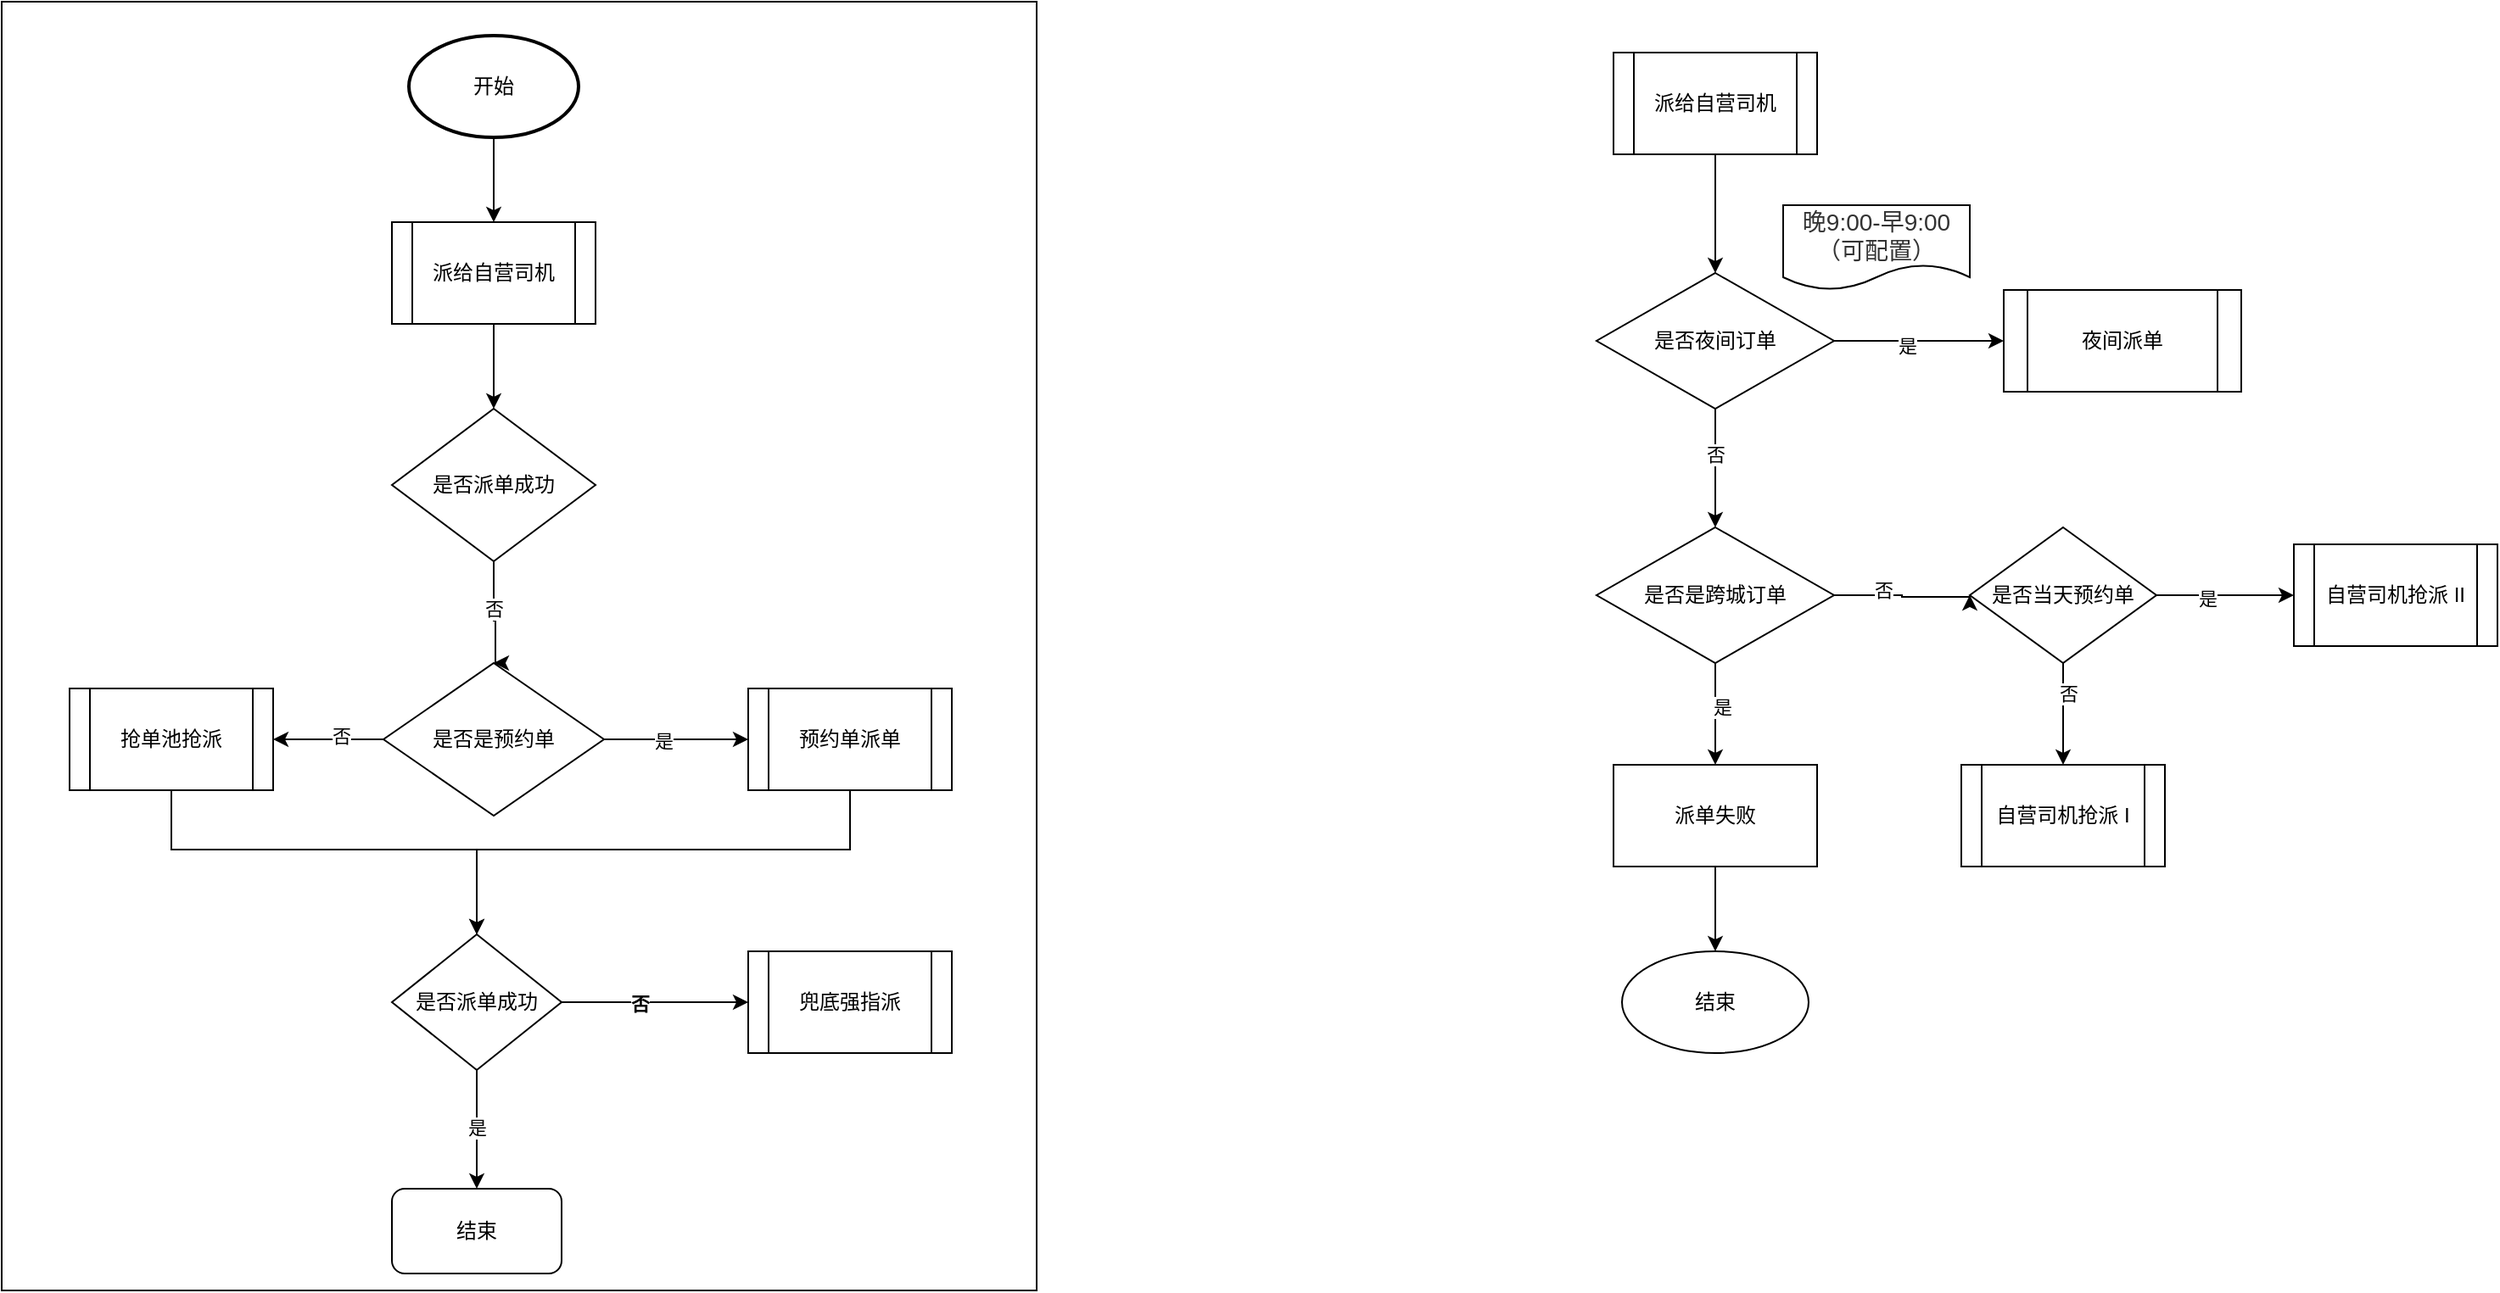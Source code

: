 <mxfile version="24.5.4" type="github">
  <diagram name="第 1 页" id="b3sivmyG9d-5zrtZYTdN">
    <mxGraphModel dx="2634" dy="762" grid="1" gridSize="10" guides="1" tooltips="1" connect="1" arrows="1" fold="1" page="1" pageScale="1" pageWidth="1200" pageHeight="1600" math="0" shadow="0">
      <root>
        <mxCell id="0" />
        <mxCell id="1" parent="0" />
        <mxCell id="RsnU13scQ3cfRyJQo0AK-39" value="" style="rounded=0;whiteSpace=wrap;html=1;" vertex="1" parent="1">
          <mxGeometry x="-150" y="50" width="610" height="760" as="geometry" />
        </mxCell>
        <mxCell id="RsnU13scQ3cfRyJQo0AK-3" value="" style="edgeStyle=orthogonalEdgeStyle;rounded=0;orthogonalLoop=1;jettySize=auto;html=1;entryX=0.5;entryY=0;entryDx=0;entryDy=0;" edge="1" parent="1" source="RsnU13scQ3cfRyJQo0AK-1" target="RsnU13scQ3cfRyJQo0AK-6">
          <mxGeometry relative="1" as="geometry">
            <mxPoint x="140" y="210" as="targetPoint" />
          </mxGeometry>
        </mxCell>
        <mxCell id="RsnU13scQ3cfRyJQo0AK-1" value="开始" style="strokeWidth=2;html=1;shape=mxgraph.flowchart.start_1;whiteSpace=wrap;" vertex="1" parent="1">
          <mxGeometry x="90" y="70" width="100" height="60" as="geometry" />
        </mxCell>
        <mxCell id="RsnU13scQ3cfRyJQo0AK-8" value="" style="edgeStyle=orthogonalEdgeStyle;rounded=0;orthogonalLoop=1;jettySize=auto;html=1;" edge="1" parent="1" source="RsnU13scQ3cfRyJQo0AK-6" target="RsnU13scQ3cfRyJQo0AK-7">
          <mxGeometry relative="1" as="geometry" />
        </mxCell>
        <mxCell id="RsnU13scQ3cfRyJQo0AK-6" value="派给自营司机" style="shape=process;whiteSpace=wrap;html=1;backgroundOutline=1;" vertex="1" parent="1">
          <mxGeometry x="80" y="180" width="120" height="60" as="geometry" />
        </mxCell>
        <mxCell id="RsnU13scQ3cfRyJQo0AK-10" value="" style="edgeStyle=orthogonalEdgeStyle;rounded=0;orthogonalLoop=1;jettySize=auto;html=1;entryX=0.5;entryY=0;entryDx=0;entryDy=0;" edge="1" parent="1" source="RsnU13scQ3cfRyJQo0AK-7" target="RsnU13scQ3cfRyJQo0AK-13">
          <mxGeometry relative="1" as="geometry">
            <mxPoint x="140" y="450" as="targetPoint" />
            <Array as="points">
              <mxPoint x="140" y="415" />
              <mxPoint x="141" y="415" />
            </Array>
          </mxGeometry>
        </mxCell>
        <mxCell id="RsnU13scQ3cfRyJQo0AK-11" value="否" style="edgeLabel;html=1;align=center;verticalAlign=middle;resizable=0;points=[];" vertex="1" connectable="0" parent="RsnU13scQ3cfRyJQo0AK-10">
          <mxGeometry x="-0.453" relative="1" as="geometry">
            <mxPoint y="11" as="offset" />
          </mxGeometry>
        </mxCell>
        <mxCell id="RsnU13scQ3cfRyJQo0AK-7" value="是否派单成功" style="rhombus;whiteSpace=wrap;html=1;" vertex="1" parent="1">
          <mxGeometry x="80" y="290" width="120" height="90" as="geometry" />
        </mxCell>
        <mxCell id="RsnU13scQ3cfRyJQo0AK-18" value="" style="edgeStyle=orthogonalEdgeStyle;rounded=0;orthogonalLoop=1;jettySize=auto;html=1;" edge="1" parent="1" source="RsnU13scQ3cfRyJQo0AK-13" target="RsnU13scQ3cfRyJQo0AK-20">
          <mxGeometry relative="1" as="geometry">
            <mxPoint x="290" y="485" as="targetPoint" />
          </mxGeometry>
        </mxCell>
        <mxCell id="RsnU13scQ3cfRyJQo0AK-19" value="是" style="edgeLabel;html=1;align=center;verticalAlign=middle;resizable=0;points=[];" vertex="1" connectable="0" parent="RsnU13scQ3cfRyJQo0AK-18">
          <mxGeometry x="-0.176" y="-1" relative="1" as="geometry">
            <mxPoint as="offset" />
          </mxGeometry>
        </mxCell>
        <mxCell id="RsnU13scQ3cfRyJQo0AK-34" style="edgeStyle=orthogonalEdgeStyle;rounded=0;orthogonalLoop=1;jettySize=auto;html=1;exitX=0;exitY=0.5;exitDx=0;exitDy=0;entryX=1;entryY=0.5;entryDx=0;entryDy=0;" edge="1" parent="1" source="RsnU13scQ3cfRyJQo0AK-13" target="RsnU13scQ3cfRyJQo0AK-22">
          <mxGeometry relative="1" as="geometry" />
        </mxCell>
        <mxCell id="RsnU13scQ3cfRyJQo0AK-35" value="否" style="edgeLabel;html=1;align=center;verticalAlign=middle;resizable=0;points=[];" vertex="1" connectable="0" parent="RsnU13scQ3cfRyJQo0AK-34">
          <mxGeometry x="-0.209" y="-2" relative="1" as="geometry">
            <mxPoint as="offset" />
          </mxGeometry>
        </mxCell>
        <mxCell id="RsnU13scQ3cfRyJQo0AK-13" value="是否是预约单" style="rhombus;whiteSpace=wrap;html=1;" vertex="1" parent="1">
          <mxGeometry x="75" y="440" width="130" height="90" as="geometry" />
        </mxCell>
        <mxCell id="RsnU13scQ3cfRyJQo0AK-36" style="edgeStyle=orthogonalEdgeStyle;rounded=0;orthogonalLoop=1;jettySize=auto;html=1;" edge="1" parent="1" source="RsnU13scQ3cfRyJQo0AK-20" target="RsnU13scQ3cfRyJQo0AK-23">
          <mxGeometry relative="1" as="geometry">
            <Array as="points">
              <mxPoint x="350" y="550" />
              <mxPoint x="130" y="550" />
            </Array>
          </mxGeometry>
        </mxCell>
        <mxCell id="RsnU13scQ3cfRyJQo0AK-20" value="预约单派单" style="shape=process;whiteSpace=wrap;html=1;backgroundOutline=1;" vertex="1" parent="1">
          <mxGeometry x="290" y="455" width="120" height="60" as="geometry" />
        </mxCell>
        <mxCell id="RsnU13scQ3cfRyJQo0AK-37" style="edgeStyle=orthogonalEdgeStyle;rounded=0;orthogonalLoop=1;jettySize=auto;html=1;entryX=0.5;entryY=0;entryDx=0;entryDy=0;" edge="1" parent="1" source="RsnU13scQ3cfRyJQo0AK-22" target="RsnU13scQ3cfRyJQo0AK-23">
          <mxGeometry relative="1" as="geometry">
            <Array as="points">
              <mxPoint x="-50" y="550" />
              <mxPoint x="130" y="550" />
            </Array>
          </mxGeometry>
        </mxCell>
        <mxCell id="RsnU13scQ3cfRyJQo0AK-22" value="抢单池抢派" style="shape=process;whiteSpace=wrap;html=1;backgroundOutline=1;" vertex="1" parent="1">
          <mxGeometry x="-110" y="455" width="120" height="60" as="geometry" />
        </mxCell>
        <mxCell id="RsnU13scQ3cfRyJQo0AK-29" style="edgeStyle=orthogonalEdgeStyle;rounded=0;orthogonalLoop=1;jettySize=auto;html=1;entryX=0.5;entryY=0;entryDx=0;entryDy=0;" edge="1" parent="1" source="RsnU13scQ3cfRyJQo0AK-23" target="RsnU13scQ3cfRyJQo0AK-28">
          <mxGeometry relative="1" as="geometry" />
        </mxCell>
        <mxCell id="RsnU13scQ3cfRyJQo0AK-30" value="是" style="edgeLabel;html=1;align=center;verticalAlign=middle;resizable=0;points=[];" vertex="1" connectable="0" parent="RsnU13scQ3cfRyJQo0AK-29">
          <mxGeometry x="-0.32" y="-3" relative="1" as="geometry">
            <mxPoint x="3" y="10" as="offset" />
          </mxGeometry>
        </mxCell>
        <mxCell id="RsnU13scQ3cfRyJQo0AK-32" style="edgeStyle=orthogonalEdgeStyle;rounded=0;orthogonalLoop=1;jettySize=auto;html=1;entryX=0;entryY=0.5;entryDx=0;entryDy=0;" edge="1" parent="1" source="RsnU13scQ3cfRyJQo0AK-23" target="RsnU13scQ3cfRyJQo0AK-31">
          <mxGeometry relative="1" as="geometry" />
        </mxCell>
        <mxCell id="RsnU13scQ3cfRyJQo0AK-38" value="否" style="edgeLabel;html=1;align=center;verticalAlign=middle;resizable=0;points=[];fontStyle=1" vertex="1" connectable="0" parent="RsnU13scQ3cfRyJQo0AK-32">
          <mxGeometry x="-0.164" y="-1" relative="1" as="geometry">
            <mxPoint as="offset" />
          </mxGeometry>
        </mxCell>
        <mxCell id="RsnU13scQ3cfRyJQo0AK-23" value="是否派单成功" style="rhombus;whiteSpace=wrap;html=1;" vertex="1" parent="1">
          <mxGeometry x="80" y="600" width="100" height="80" as="geometry" />
        </mxCell>
        <mxCell id="RsnU13scQ3cfRyJQo0AK-28" value="结束" style="rounded=1;whiteSpace=wrap;html=1;" vertex="1" parent="1">
          <mxGeometry x="80" y="750" width="100" height="50" as="geometry" />
        </mxCell>
        <mxCell id="RsnU13scQ3cfRyJQo0AK-31" value="兜底强指派" style="shape=process;whiteSpace=wrap;html=1;backgroundOutline=1;" vertex="1" parent="1">
          <mxGeometry x="290" y="610" width="120" height="60" as="geometry" />
        </mxCell>
        <mxCell id="RsnU13scQ3cfRyJQo0AK-42" value="" style="edgeStyle=orthogonalEdgeStyle;rounded=0;orthogonalLoop=1;jettySize=auto;html=1;" edge="1" parent="1" source="RsnU13scQ3cfRyJQo0AK-40" target="RsnU13scQ3cfRyJQo0AK-41">
          <mxGeometry relative="1" as="geometry" />
        </mxCell>
        <mxCell id="RsnU13scQ3cfRyJQo0AK-40" value="派给自营司机" style="shape=process;whiteSpace=wrap;html=1;backgroundOutline=1;" vertex="1" parent="1">
          <mxGeometry x="800" y="80" width="120" height="60" as="geometry" />
        </mxCell>
        <mxCell id="RsnU13scQ3cfRyJQo0AK-48" value="" style="edgeStyle=orthogonalEdgeStyle;rounded=0;orthogonalLoop=1;jettySize=auto;html=1;" edge="1" parent="1" source="RsnU13scQ3cfRyJQo0AK-41" target="RsnU13scQ3cfRyJQo0AK-47">
          <mxGeometry relative="1" as="geometry" />
        </mxCell>
        <mxCell id="RsnU13scQ3cfRyJQo0AK-49" value="否" style="edgeLabel;html=1;align=center;verticalAlign=middle;resizable=0;points=[];" vertex="1" connectable="0" parent="RsnU13scQ3cfRyJQo0AK-48">
          <mxGeometry x="-0.425" y="1" relative="1" as="geometry">
            <mxPoint x="-1" y="7" as="offset" />
          </mxGeometry>
        </mxCell>
        <mxCell id="RsnU13scQ3cfRyJQo0AK-68" style="edgeStyle=orthogonalEdgeStyle;rounded=0;orthogonalLoop=1;jettySize=auto;html=1;entryX=0;entryY=0.5;entryDx=0;entryDy=0;" edge="1" parent="1" source="RsnU13scQ3cfRyJQo0AK-41" target="RsnU13scQ3cfRyJQo0AK-67">
          <mxGeometry relative="1" as="geometry" />
        </mxCell>
        <mxCell id="RsnU13scQ3cfRyJQo0AK-69" value="是" style="edgeLabel;html=1;align=center;verticalAlign=middle;resizable=0;points=[];" vertex="1" connectable="0" parent="RsnU13scQ3cfRyJQo0AK-68">
          <mxGeometry x="-0.154" y="-3" relative="1" as="geometry">
            <mxPoint as="offset" />
          </mxGeometry>
        </mxCell>
        <mxCell id="RsnU13scQ3cfRyJQo0AK-41" value="是否夜间订单" style="rhombus;whiteSpace=wrap;html=1;" vertex="1" parent="1">
          <mxGeometry x="790" y="210" width="140" height="80" as="geometry" />
        </mxCell>
        <mxCell id="RsnU13scQ3cfRyJQo0AK-44" value="&lt;span style=&quot;color: rgb(51, 51, 51); font-family: Arial, sans-serif; font-size: 14px; text-align: left; background-color: rgb(255, 255, 255);&quot;&gt;晚9:00-早9:00（可配置）&lt;/span&gt;" style="shape=document;whiteSpace=wrap;html=1;boundedLbl=1;" vertex="1" parent="1">
          <mxGeometry x="900" y="170" width="110" height="50" as="geometry" />
        </mxCell>
        <mxCell id="RsnU13scQ3cfRyJQo0AK-51" value="" style="edgeStyle=orthogonalEdgeStyle;rounded=0;orthogonalLoop=1;jettySize=auto;html=1;entryX=0;entryY=0.5;entryDx=0;entryDy=0;" edge="1" parent="1" source="RsnU13scQ3cfRyJQo0AK-47" target="RsnU13scQ3cfRyJQo0AK-59">
          <mxGeometry relative="1" as="geometry">
            <mxPoint x="1010" y="400" as="targetPoint" />
            <Array as="points">
              <mxPoint x="970" y="400" />
              <mxPoint x="970" y="401" />
            </Array>
          </mxGeometry>
        </mxCell>
        <mxCell id="RsnU13scQ3cfRyJQo0AK-52" value="否" style="edgeLabel;html=1;align=center;verticalAlign=middle;resizable=0;points=[];" vertex="1" connectable="0" parent="RsnU13scQ3cfRyJQo0AK-51">
          <mxGeometry x="-0.289" y="3" relative="1" as="geometry">
            <mxPoint as="offset" />
          </mxGeometry>
        </mxCell>
        <mxCell id="RsnU13scQ3cfRyJQo0AK-54" value="" style="edgeStyle=orthogonalEdgeStyle;rounded=0;orthogonalLoop=1;jettySize=auto;html=1;exitX=0.5;exitY=1;exitDx=0;exitDy=0;entryX=0.5;entryY=0;entryDx=0;entryDy=0;" edge="1" parent="1" source="RsnU13scQ3cfRyJQo0AK-47" target="RsnU13scQ3cfRyJQo0AK-57">
          <mxGeometry relative="1" as="geometry">
            <mxPoint x="860" y="530" as="targetPoint" />
          </mxGeometry>
        </mxCell>
        <mxCell id="RsnU13scQ3cfRyJQo0AK-55" value="是" style="edgeLabel;html=1;align=center;verticalAlign=middle;resizable=0;points=[];" vertex="1" connectable="0" parent="RsnU13scQ3cfRyJQo0AK-54">
          <mxGeometry x="-0.144" y="4" relative="1" as="geometry">
            <mxPoint as="offset" />
          </mxGeometry>
        </mxCell>
        <mxCell id="RsnU13scQ3cfRyJQo0AK-47" value="是否是跨城订单" style="rhombus;whiteSpace=wrap;html=1;" vertex="1" parent="1">
          <mxGeometry x="790" y="360" width="140" height="80" as="geometry" />
        </mxCell>
        <mxCell id="RsnU13scQ3cfRyJQo0AK-53" value="结束" style="ellipse;whiteSpace=wrap;html=1;" vertex="1" parent="1">
          <mxGeometry x="805" y="610" width="110" height="60" as="geometry" />
        </mxCell>
        <mxCell id="RsnU13scQ3cfRyJQo0AK-58" style="edgeStyle=orthogonalEdgeStyle;rounded=0;orthogonalLoop=1;jettySize=auto;html=1;entryX=0.5;entryY=0;entryDx=0;entryDy=0;" edge="1" parent="1" source="RsnU13scQ3cfRyJQo0AK-57" target="RsnU13scQ3cfRyJQo0AK-53">
          <mxGeometry relative="1" as="geometry" />
        </mxCell>
        <mxCell id="RsnU13scQ3cfRyJQo0AK-57" value="派单失败" style="rounded=0;whiteSpace=wrap;html=1;" vertex="1" parent="1">
          <mxGeometry x="800" y="500" width="120" height="60" as="geometry" />
        </mxCell>
        <mxCell id="RsnU13scQ3cfRyJQo0AK-61" value="" style="edgeStyle=orthogonalEdgeStyle;rounded=0;orthogonalLoop=1;jettySize=auto;html=1;entryX=0.5;entryY=0;entryDx=0;entryDy=0;" edge="1" parent="1" source="RsnU13scQ3cfRyJQo0AK-59" target="RsnU13scQ3cfRyJQo0AK-62">
          <mxGeometry relative="1" as="geometry">
            <mxPoint x="1065" y="500" as="targetPoint" />
          </mxGeometry>
        </mxCell>
        <mxCell id="RsnU13scQ3cfRyJQo0AK-63" value="否" style="edgeLabel;html=1;align=center;verticalAlign=middle;resizable=0;points=[];" vertex="1" connectable="0" parent="RsnU13scQ3cfRyJQo0AK-61">
          <mxGeometry x="-0.405" y="3" relative="1" as="geometry">
            <mxPoint as="offset" />
          </mxGeometry>
        </mxCell>
        <mxCell id="RsnU13scQ3cfRyJQo0AK-64" style="edgeStyle=orthogonalEdgeStyle;rounded=0;orthogonalLoop=1;jettySize=auto;html=1;exitX=1;exitY=0.5;exitDx=0;exitDy=0;entryX=0;entryY=0.5;entryDx=0;entryDy=0;" edge="1" parent="1" source="RsnU13scQ3cfRyJQo0AK-59" target="RsnU13scQ3cfRyJQo0AK-65">
          <mxGeometry relative="1" as="geometry">
            <mxPoint x="1190" y="400" as="targetPoint" />
          </mxGeometry>
        </mxCell>
        <mxCell id="RsnU13scQ3cfRyJQo0AK-66" value="是" style="edgeLabel;html=1;align=center;verticalAlign=middle;resizable=0;points=[];" vertex="1" connectable="0" parent="RsnU13scQ3cfRyJQo0AK-64">
          <mxGeometry x="-0.275" y="-2" relative="1" as="geometry">
            <mxPoint as="offset" />
          </mxGeometry>
        </mxCell>
        <mxCell id="RsnU13scQ3cfRyJQo0AK-59" value="是否当天预约单" style="rhombus;whiteSpace=wrap;html=1;" vertex="1" parent="1">
          <mxGeometry x="1010" y="360" width="110" height="80" as="geometry" />
        </mxCell>
        <mxCell id="RsnU13scQ3cfRyJQo0AK-62" value="自营司机抢派 I" style="shape=process;whiteSpace=wrap;html=1;backgroundOutline=1;" vertex="1" parent="1">
          <mxGeometry x="1005" y="500" width="120" height="60" as="geometry" />
        </mxCell>
        <mxCell id="RsnU13scQ3cfRyJQo0AK-65" value="自营司机抢派 II" style="shape=process;whiteSpace=wrap;html=1;backgroundOutline=1;" vertex="1" parent="1">
          <mxGeometry x="1201" y="370" width="120" height="60" as="geometry" />
        </mxCell>
        <mxCell id="RsnU13scQ3cfRyJQo0AK-67" value="夜间派单" style="shape=process;whiteSpace=wrap;html=1;backgroundOutline=1;" vertex="1" parent="1">
          <mxGeometry x="1030" y="220" width="140" height="60" as="geometry" />
        </mxCell>
      </root>
    </mxGraphModel>
  </diagram>
</mxfile>
